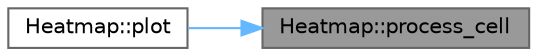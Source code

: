 digraph "Heatmap::process_cell"
{
 // LATEX_PDF_SIZE
  bgcolor="transparent";
  edge [fontname=Helvetica,fontsize=10,labelfontname=Helvetica,labelfontsize=10];
  node [fontname=Helvetica,fontsize=10,shape=box,height=0.2,width=0.4];
  rankdir="RL";
  Node1 [label="Heatmap::process_cell",height=0.2,width=0.4,color="gray40", fillcolor="grey60", style="filled", fontcolor="black",tooltip=" "];
  Node1 -> Node2 [dir="back",color="steelblue1",style="solid"];
  Node2 [label="Heatmap::plot",height=0.2,width=0.4,color="grey40", fillcolor="white", style="filled",URL="$class_heatmap.html#a9e19283696c3bca82a4e859492cf334c",tooltip=" "];
}

